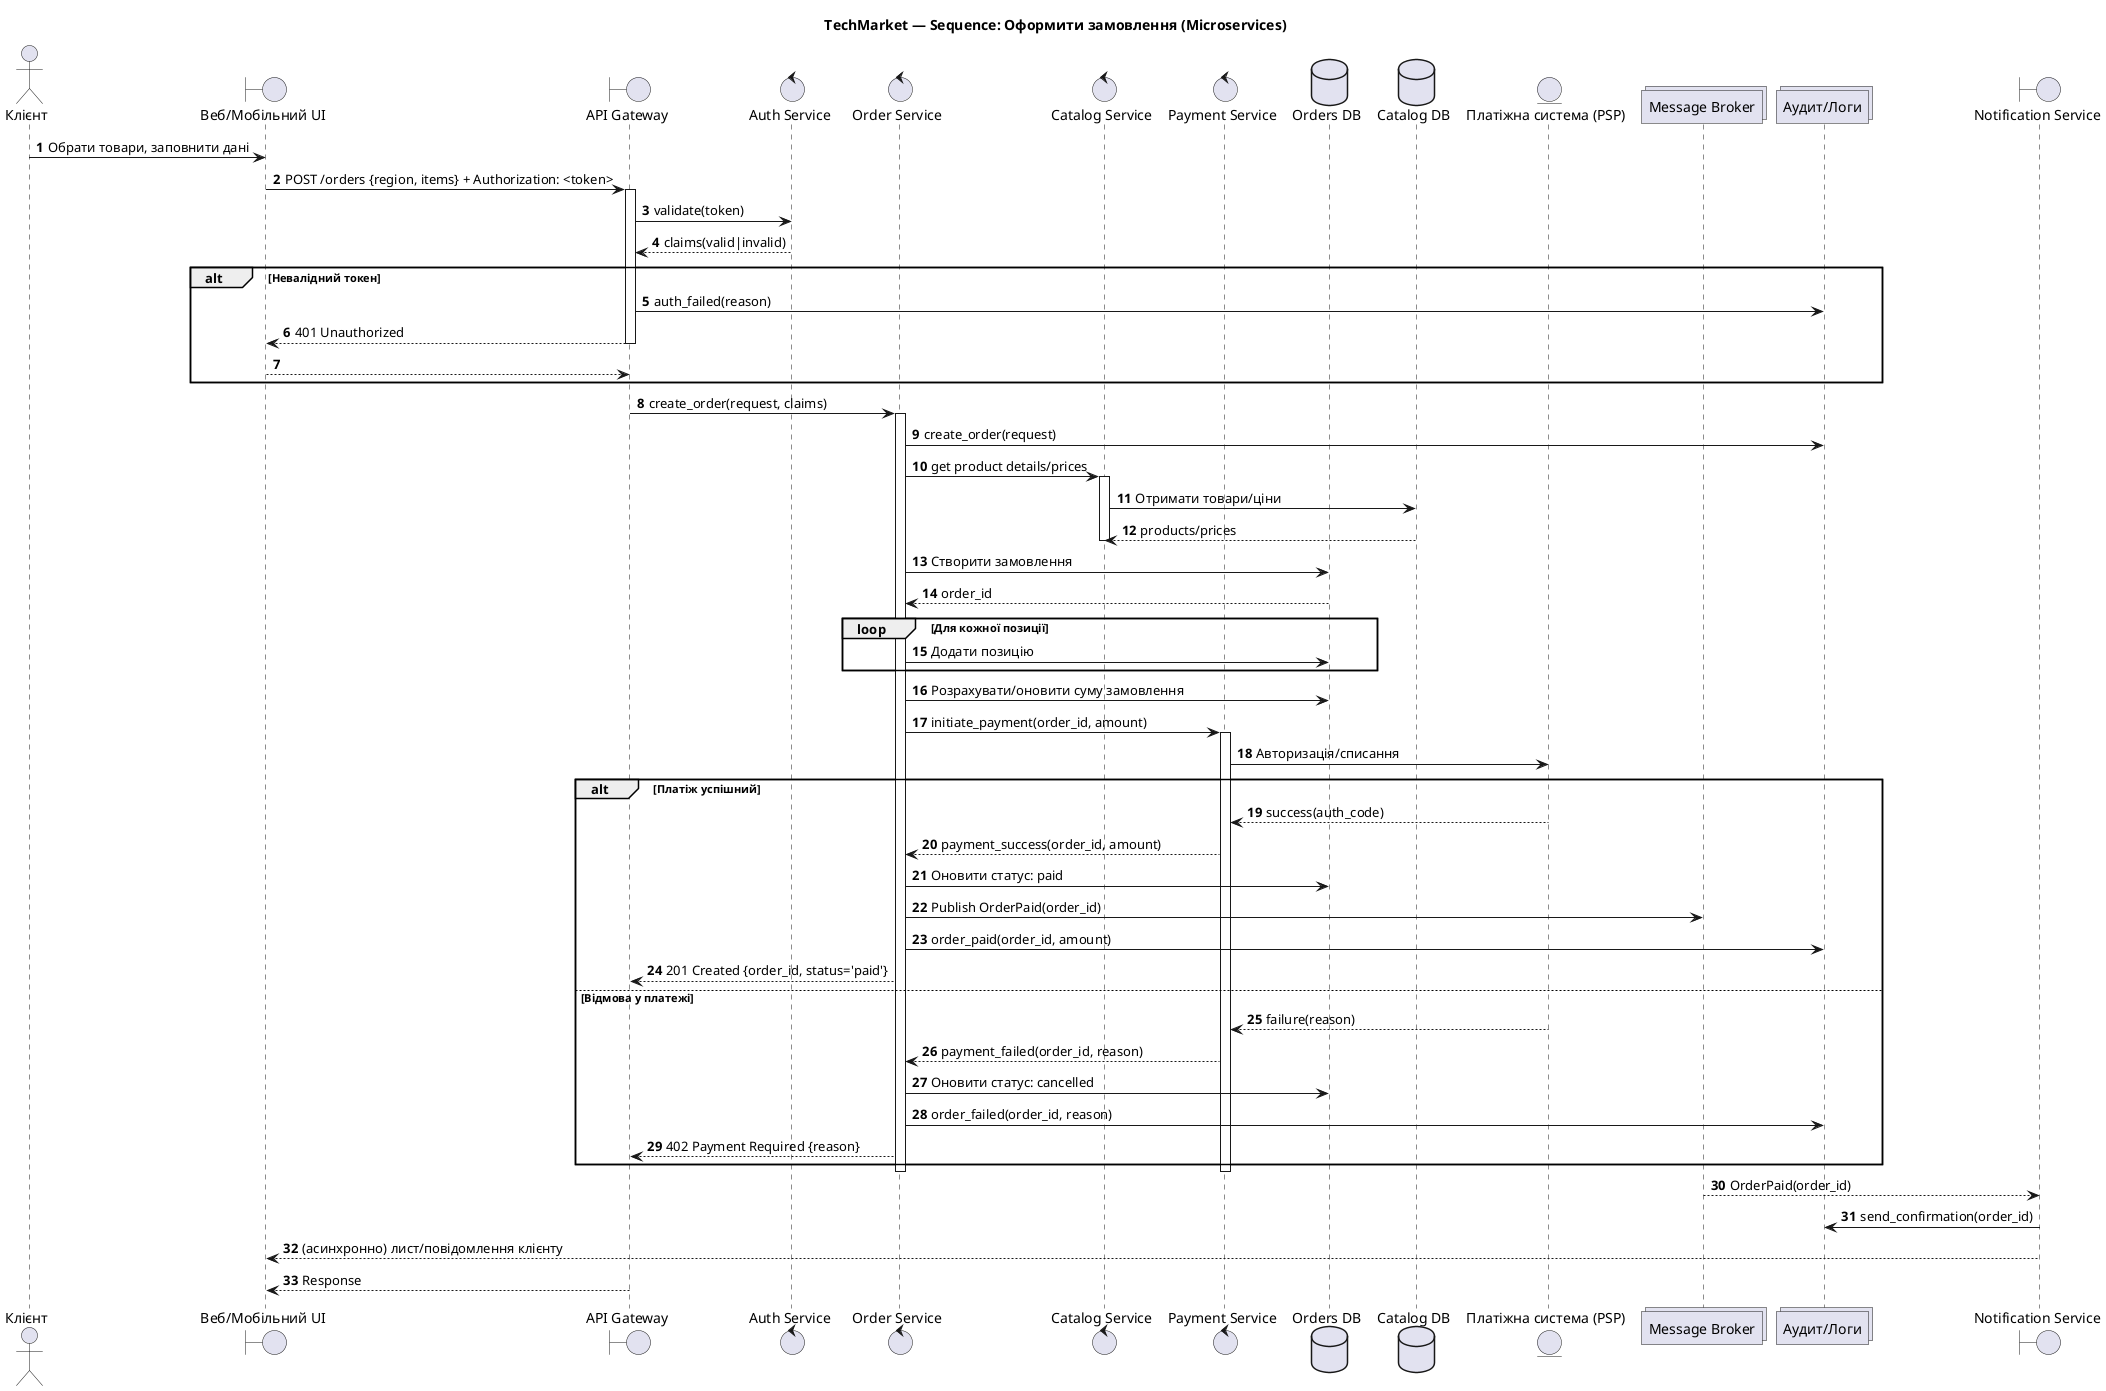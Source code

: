 @startuml TechMarket_Sequence_OLTP_Order
title TechMarket — Sequence: Оформити замовлення (Microservices)
autonumber

actor "Клієнт" as Customer
boundary "Веб/Мобільний UI" as UI
boundary "API Gateway" as GW
control "Auth Service" as AUTH
control "Order Service" as ORDER
control "Catalog Service" as CATALOG
control "Payment Service" as PAYMENT
database "Orders DB" as DB_ORDERS
database "Catalog DB" as DB_CATALOG
entity "Платіжна система (PSP)" as PSP
collections "Message Broker" as BROKER
collections "Аудит/Логи" as LOG
boundary "Notification Service" as NOTIF

Customer -> UI: Обрати товари, заповнити дані
UI -> GW: POST /orders {region, items} + Authorization: <token>
activate GW

GW -> AUTH: validate(token)
AUTH --> GW: claims(valid|invalid)
alt Невалідний токен
  GW -> LOG: auth_failed(reason)
  GW --> UI: 401 Unauthorized
  deactivate GW
  return
end

GW -> ORDER: create_order(request, claims)
activate ORDER
ORDER -> LOG: create_order(request)
ORDER -> CATALOG: get product details/prices
activate CATALOG
CATALOG -> DB_CATALOG: Отримати товари/ціни
DB_CATALOG --> CATALOG: products/prices
deactivate CATALOG

ORDER -> DB_ORDERS: Створити замовлення
DB_ORDERS --> ORDER: order_id
loop Для кожної позиції
  ORDER -> DB_ORDERS: Додати позицію
end
ORDER -> DB_ORDERS: Розрахувати/оновити суму замовлення

ORDER -> PAYMENT: initiate_payment(order_id, amount)
activate PAYMENT
PAYMENT -> PSP: Авторизація/списання

alt Платіж успішний
  PSP --> PAYMENT: success(auth_code)
  PAYMENT --> ORDER: payment_success(order_id, amount)
  ORDER -> DB_ORDERS: Оновити статус: paid
  ORDER -> BROKER: Publish OrderPaid(order_id)
  ORDER -> LOG: order_paid(order_id, amount)
  ORDER --> GW: 201 Created {order_id, status='paid'}
else Відмова у платежі
  PSP --> PAYMENT: failure(reason)
  PAYMENT --> ORDER: payment_failed(order_id, reason)
  ORDER -> DB_ORDERS: Оновити статус: cancelled
  ORDER -> LOG: order_failed(order_id, reason)
  ORDER --> GW: 402 Payment Required {reason}
end

deactivate PAYMENT
deactivate ORDER

BROKER --> NOTIF: OrderPaid(order_id)
NOTIF -> LOG: send_confirmation(order_id)
NOTIF --> UI: (асинхронно) лист/повідомлення клієнту

GW --> UI: Response
deactivate GW

@enduml
